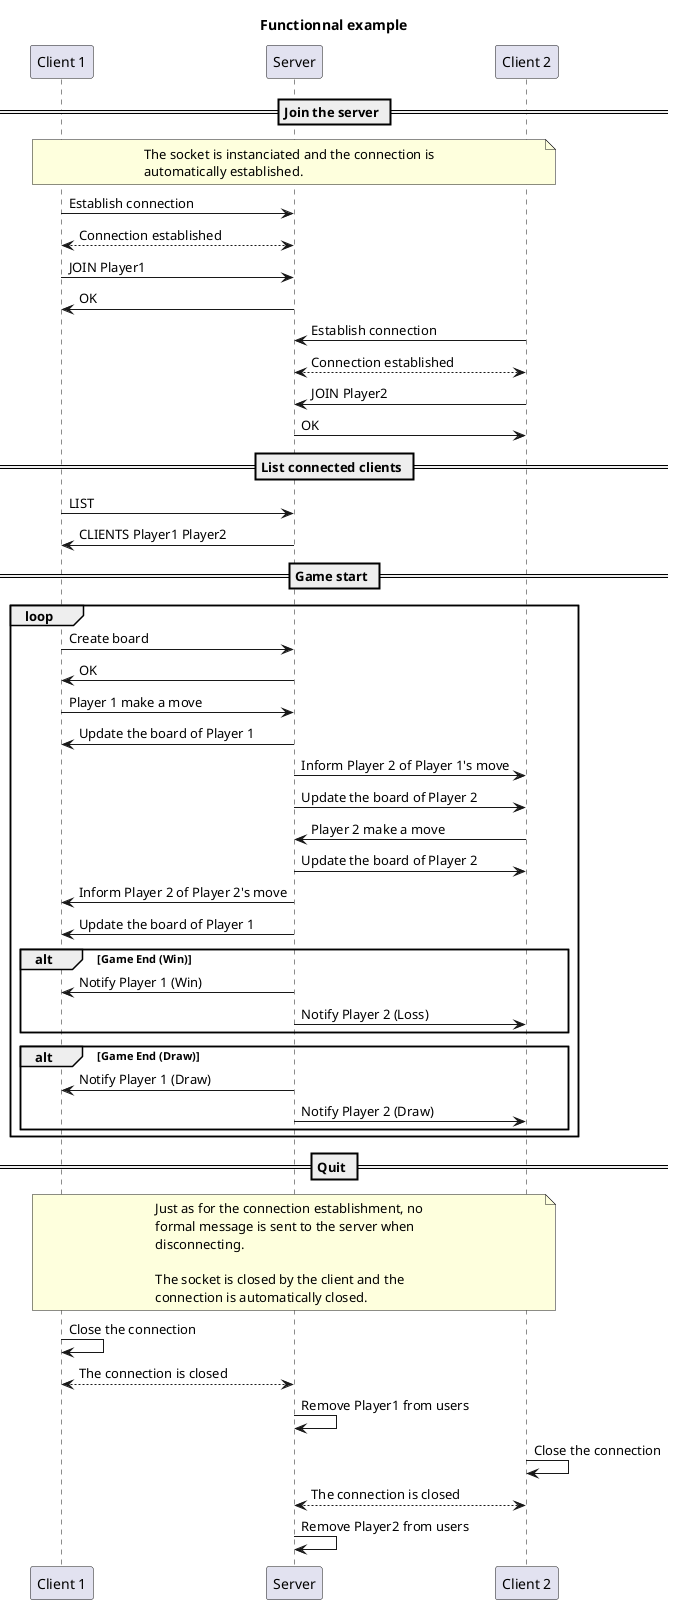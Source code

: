 @startuml

title "Functionnal example"

participant "Client 1" as c1
participant "Server" as s
participant "Client 2" as c2

== Join the server ==

note over c1, c2
The socket is instanciated and the connection is
automatically established.
end note

c1->s : Establish connection
c1<-->s : Connection established

c1->s: JOIN Player1
s->c1: OK

c2->s : Establish connection
c2<-->s : Connection established

c2->s: JOIN Player2
s->c2: OK

== List connected clients ==

c1->s: LIST
s->c1: CLIENTS Player1 Player2

== Game start ==

loop

c1->s : Create board
s->c1: OK

    c1->s: Player 1 make a move
    s->c1: Update the board of Player 1
    s->c2: Inform Player 2 of Player 1's move
    s->c2: Update the board of Player 2

    c2->s: Player 2 make a move
    s->c2: Update the board of Player 2
    s->c1: Inform Player 2 of Player 2's move
    s->c1: Update the board of Player 1

    alt Game End (Win)
        s -> c1: Notify Player 1 (Win)
        s -> c2: Notify Player 2 (Loss)
    end

    alt Game End (Draw)
        s -> c1: Notify Player 1 (Draw)
        s -> c2: Notify Player 2 (Draw)
    end

end

== Quit ==

note over c1, c2
Just as for the connection establishment, no
formal message is sent to the server when
disconnecting.

The socket is closed by the client and the
connection is automatically closed.
end note

c1->c1: Close the connection
c1<-->s: The connection is closed
s->s: Remove Player1 from users

c2->c2: Close the connection
c2<-->s: The connection is closed
s->s: Remove Player2 from users


@enduml

